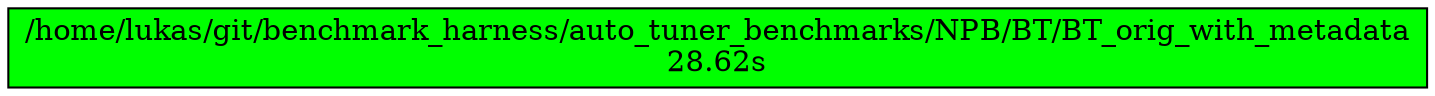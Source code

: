 strict digraph {
"/home/lukas/git/benchmark_harness/auto_tuner_benchmarks/NPB/BT/BT_orig_with_metadata\n28.62s" [color=black, fillcolor=green, style=filled, shape=box];
}
